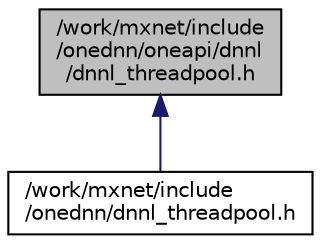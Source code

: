 digraph "/work/mxnet/include/onednn/oneapi/dnnl/dnnl_threadpool.h"
{
 // LATEX_PDF_SIZE
  edge [fontname="Helvetica",fontsize="10",labelfontname="Helvetica",labelfontsize="10"];
  node [fontname="Helvetica",fontsize="10",shape=record];
  Node1 [label="/work/mxnet/include\l/onednn/oneapi/dnnl\l/dnnl_threadpool.h",height=0.2,width=0.4,color="black", fillcolor="grey75", style="filled", fontcolor="black",tooltip=" "];
  Node1 -> Node2 [dir="back",color="midnightblue",fontsize="10",style="solid",fontname="Helvetica"];
  Node2 [label="/work/mxnet/include\l/onednn/dnnl_threadpool.h",height=0.2,width=0.4,color="black", fillcolor="white", style="filled",URL="$dnnl__threadpool_8h.html",tooltip=" "];
}
